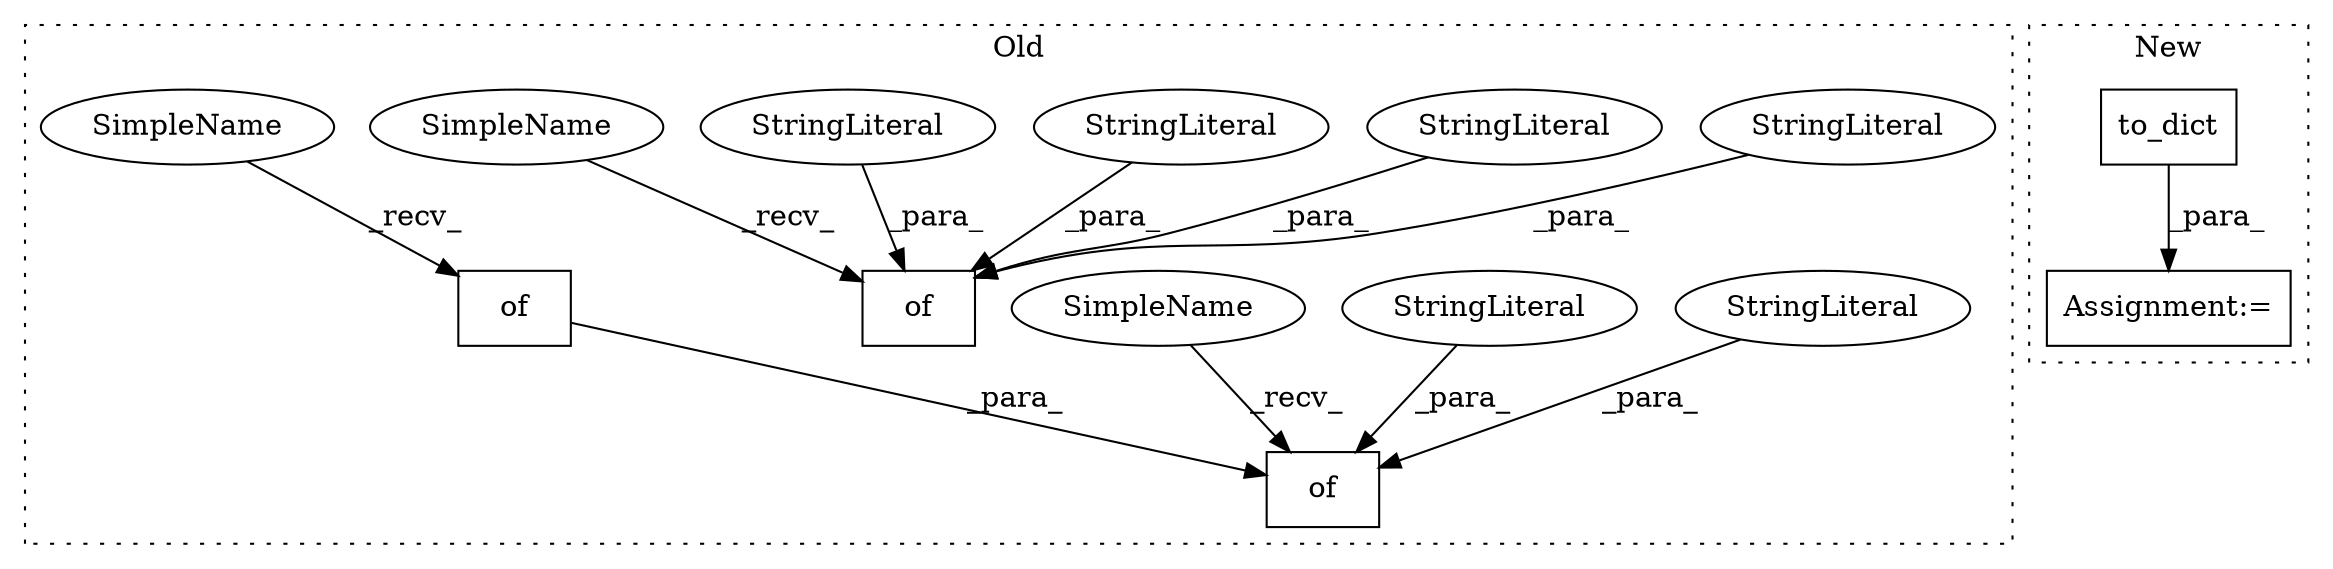 digraph G {
subgraph cluster0 {
1 [label="of" a="32" s="12855,12926" l="3,1" shape="box"];
3 [label="StringLiteral" a="45" s="12895" l="16" shape="ellipse"];
4 [label="StringLiteral" a="45" s="12881" l="13" shape="ellipse"];
5 [label="StringLiteral" a="45" s="12912" l="14" shape="ellipse"];
7 [label="of" a="32" s="12652,12752" l="3,1" shape="box"];
8 [label="StringLiteral" a="45" s="12858" l="22" shape="ellipse"];
9 [label="StringLiteral" a="45" s="12715" l="18" shape="ellipse"];
10 [label="StringLiteral" a="45" s="12655" l="19" shape="ellipse"];
11 [label="of" a="32" s="12679,12713" l="3,1" shape="box"];
12 [label="SimpleName" a="42" s="12648" l="3" shape="ellipse"];
13 [label="SimpleName" a="42" s="12851" l="3" shape="ellipse"];
14 [label="SimpleName" a="42" s="12675" l="3" shape="ellipse"];
label = "Old";
style="dotted";
}
subgraph cluster1 {
2 [label="to_dict" a="32" s="4892" l="9" shape="box"];
6 [label="Assignment:=" a="7" s="4857" l="1" shape="box"];
label = "New";
style="dotted";
}
2 -> 6 [label="_para_"];
3 -> 1 [label="_para_"];
4 -> 1 [label="_para_"];
5 -> 1 [label="_para_"];
8 -> 1 [label="_para_"];
9 -> 7 [label="_para_"];
10 -> 7 [label="_para_"];
11 -> 7 [label="_para_"];
12 -> 7 [label="_recv_"];
13 -> 1 [label="_recv_"];
14 -> 11 [label="_recv_"];
}